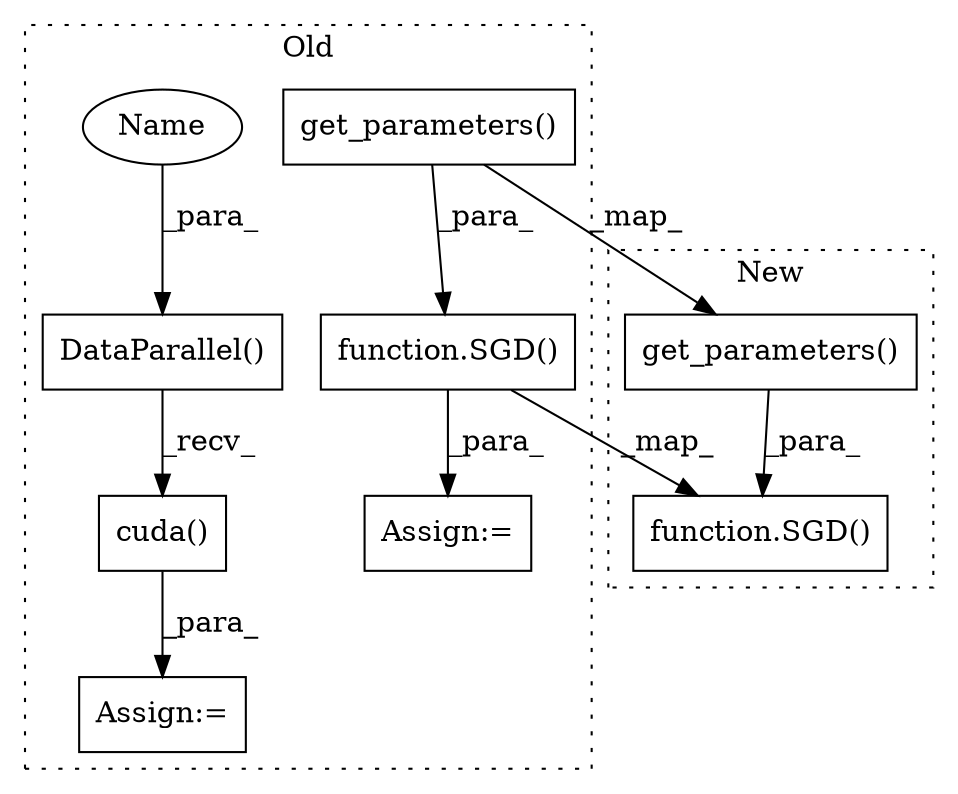 digraph G {
subgraph cluster0 {
1 [label="get_parameters()" a="75" s="3018" l="27" shape="box"];
3 [label="function.SGD()" a="75" s="3144,3171" l="4,23" shape="box"];
5 [label="Assign:=" a="68" s="3141" l="3" shape="box"];
6 [label="DataParallel()" a="75" s="3063,3095" l="22,1" shape="box"];
7 [label="Assign:=" a="68" s="3060" l="3" shape="box"];
8 [label="cuda()" a="75" s="3063" l="40" shape="box"];
9 [label="Name" a="87" s="3085" l="10" shape="ellipse"];
label = "Old";
style="dotted";
}
subgraph cluster1 {
2 [label="get_parameters()" a="75" s="3312" l="27" shape="box"];
4 [label="function.SGD()" a="75" s="3308,3348" l="4,23" shape="box"];
label = "New";
style="dotted";
}
1 -> 3 [label="_para_"];
1 -> 2 [label="_map_"];
2 -> 4 [label="_para_"];
3 -> 4 [label="_map_"];
3 -> 5 [label="_para_"];
6 -> 8 [label="_recv_"];
8 -> 7 [label="_para_"];
9 -> 6 [label="_para_"];
}